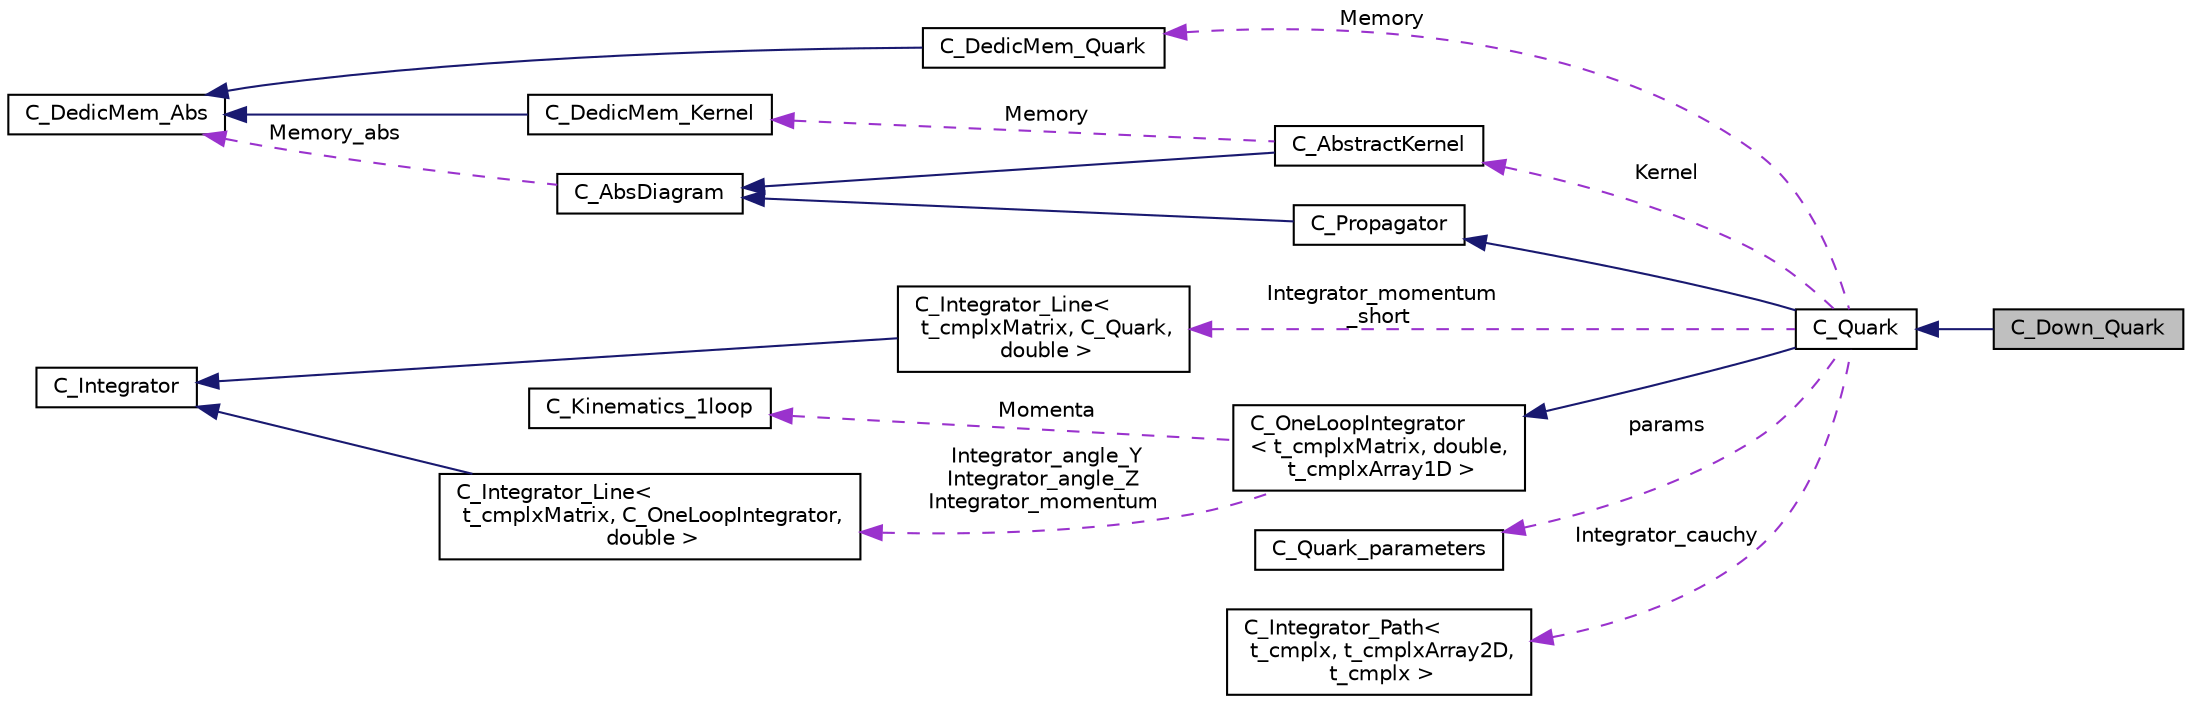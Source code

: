 digraph "C_Down_Quark"
{
  edge [fontname="Helvetica",fontsize="10",labelfontname="Helvetica",labelfontsize="10"];
  node [fontname="Helvetica",fontsize="10",shape=record];
  rankdir="LR";
  Node1 [label="C_Down_Quark",height=0.2,width=0.4,color="black", fillcolor="grey75", style="filled" fontcolor="black"];
  Node2 -> Node1 [dir="back",color="midnightblue",fontsize="10",style="solid",fontname="Helvetica"];
  Node2 [label="C_Quark",height=0.2,width=0.4,color="black", fillcolor="white", style="filled",URL="$class_c___quark.html"];
  Node3 -> Node2 [dir="back",color="midnightblue",fontsize="10",style="solid",fontname="Helvetica"];
  Node3 [label="C_Propagator",height=0.2,width=0.4,color="black", fillcolor="white", style="filled",URL="$class_c___propagator.html"];
  Node4 -> Node3 [dir="back",color="midnightblue",fontsize="10",style="solid",fontname="Helvetica"];
  Node4 [label="C_AbsDiagram",height=0.2,width=0.4,color="black", fillcolor="white", style="filled",URL="$class_c___abs_diagram.html"];
  Node5 -> Node4 [dir="back",color="darkorchid3",fontsize="10",style="dashed",label=" Memory_abs" ,fontname="Helvetica"];
  Node5 [label="C_DedicMem_Abs",height=0.2,width=0.4,color="black", fillcolor="white", style="filled",URL="$class_c___dedic_mem___abs.html"];
  Node6 -> Node2 [dir="back",color="midnightblue",fontsize="10",style="solid",fontname="Helvetica"];
  Node6 [label="C_OneLoopIntegrator\l\< t_cmplxMatrix, double,\l t_cmplxArray1D \>",height=0.2,width=0.4,color="black", fillcolor="white", style="filled",URL="$class_c___one_loop_integrator.html"];
  Node7 -> Node6 [dir="back",color="darkorchid3",fontsize="10",style="dashed",label=" Momenta" ,fontname="Helvetica"];
  Node7 [label="C_Kinematics_1loop",height=0.2,width=0.4,color="black", fillcolor="white", style="filled",URL="$class_c___kinematics__1loop.html"];
  Node8 -> Node6 [dir="back",color="darkorchid3",fontsize="10",style="dashed",label=" Integrator_angle_Y\nIntegrator_angle_Z\nIntegrator_momentum" ,fontname="Helvetica"];
  Node8 [label="C_Integrator_Line\<\l t_cmplxMatrix, C_OneLoopIntegrator,\l double \>",height=0.2,width=0.4,color="black", fillcolor="white", style="filled",URL="$class_c___integrator___line.html"];
  Node9 -> Node8 [dir="back",color="midnightblue",fontsize="10",style="solid",fontname="Helvetica"];
  Node9 [label="C_Integrator",height=0.2,width=0.4,color="black", fillcolor="white", style="filled",URL="$class_c___integrator.html"];
  Node10 -> Node2 [dir="back",color="darkorchid3",fontsize="10",style="dashed",label=" Memory" ,fontname="Helvetica"];
  Node10 [label="C_DedicMem_Quark",height=0.2,width=0.4,color="black", fillcolor="white", style="filled",URL="$class_c___dedic_mem___quark.html"];
  Node5 -> Node10 [dir="back",color="midnightblue",fontsize="10",style="solid",fontname="Helvetica"];
  Node11 -> Node2 [dir="back",color="darkorchid3",fontsize="10",style="dashed",label=" params" ,fontname="Helvetica"];
  Node11 [label="C_Quark_parameters",height=0.2,width=0.4,color="black", fillcolor="white", style="filled",URL="$class_c___quark__parameters.html"];
  Node12 -> Node2 [dir="back",color="darkorchid3",fontsize="10",style="dashed",label=" Kernel" ,fontname="Helvetica"];
  Node12 [label="C_AbstractKernel",height=0.2,width=0.4,color="black", fillcolor="white", style="filled",URL="$class_c___abstract_kernel.html"];
  Node4 -> Node12 [dir="back",color="midnightblue",fontsize="10",style="solid",fontname="Helvetica"];
  Node13 -> Node12 [dir="back",color="darkorchid3",fontsize="10",style="dashed",label=" Memory" ,fontname="Helvetica"];
  Node13 [label="C_DedicMem_Kernel",height=0.2,width=0.4,color="black", fillcolor="white", style="filled",URL="$class_c___dedic_mem___kernel.html"];
  Node5 -> Node13 [dir="back",color="midnightblue",fontsize="10",style="solid",fontname="Helvetica"];
  Node14 -> Node2 [dir="back",color="darkorchid3",fontsize="10",style="dashed",label=" Integrator_momentum\l_short" ,fontname="Helvetica"];
  Node14 [label="C_Integrator_Line\<\l t_cmplxMatrix, C_Quark,\l double \>",height=0.2,width=0.4,color="black", fillcolor="white", style="filled",URL="$class_c___integrator___line.html"];
  Node9 -> Node14 [dir="back",color="midnightblue",fontsize="10",style="solid",fontname="Helvetica"];
  Node15 -> Node2 [dir="back",color="darkorchid3",fontsize="10",style="dashed",label=" Integrator_cauchy" ,fontname="Helvetica"];
  Node15 [label="C_Integrator_Path\<\l t_cmplx, t_cmplxArray2D,\l t_cmplx \>",height=0.2,width=0.4,color="black", fillcolor="white", style="filled",URL="$class_c___integrator___path.html"];
}
